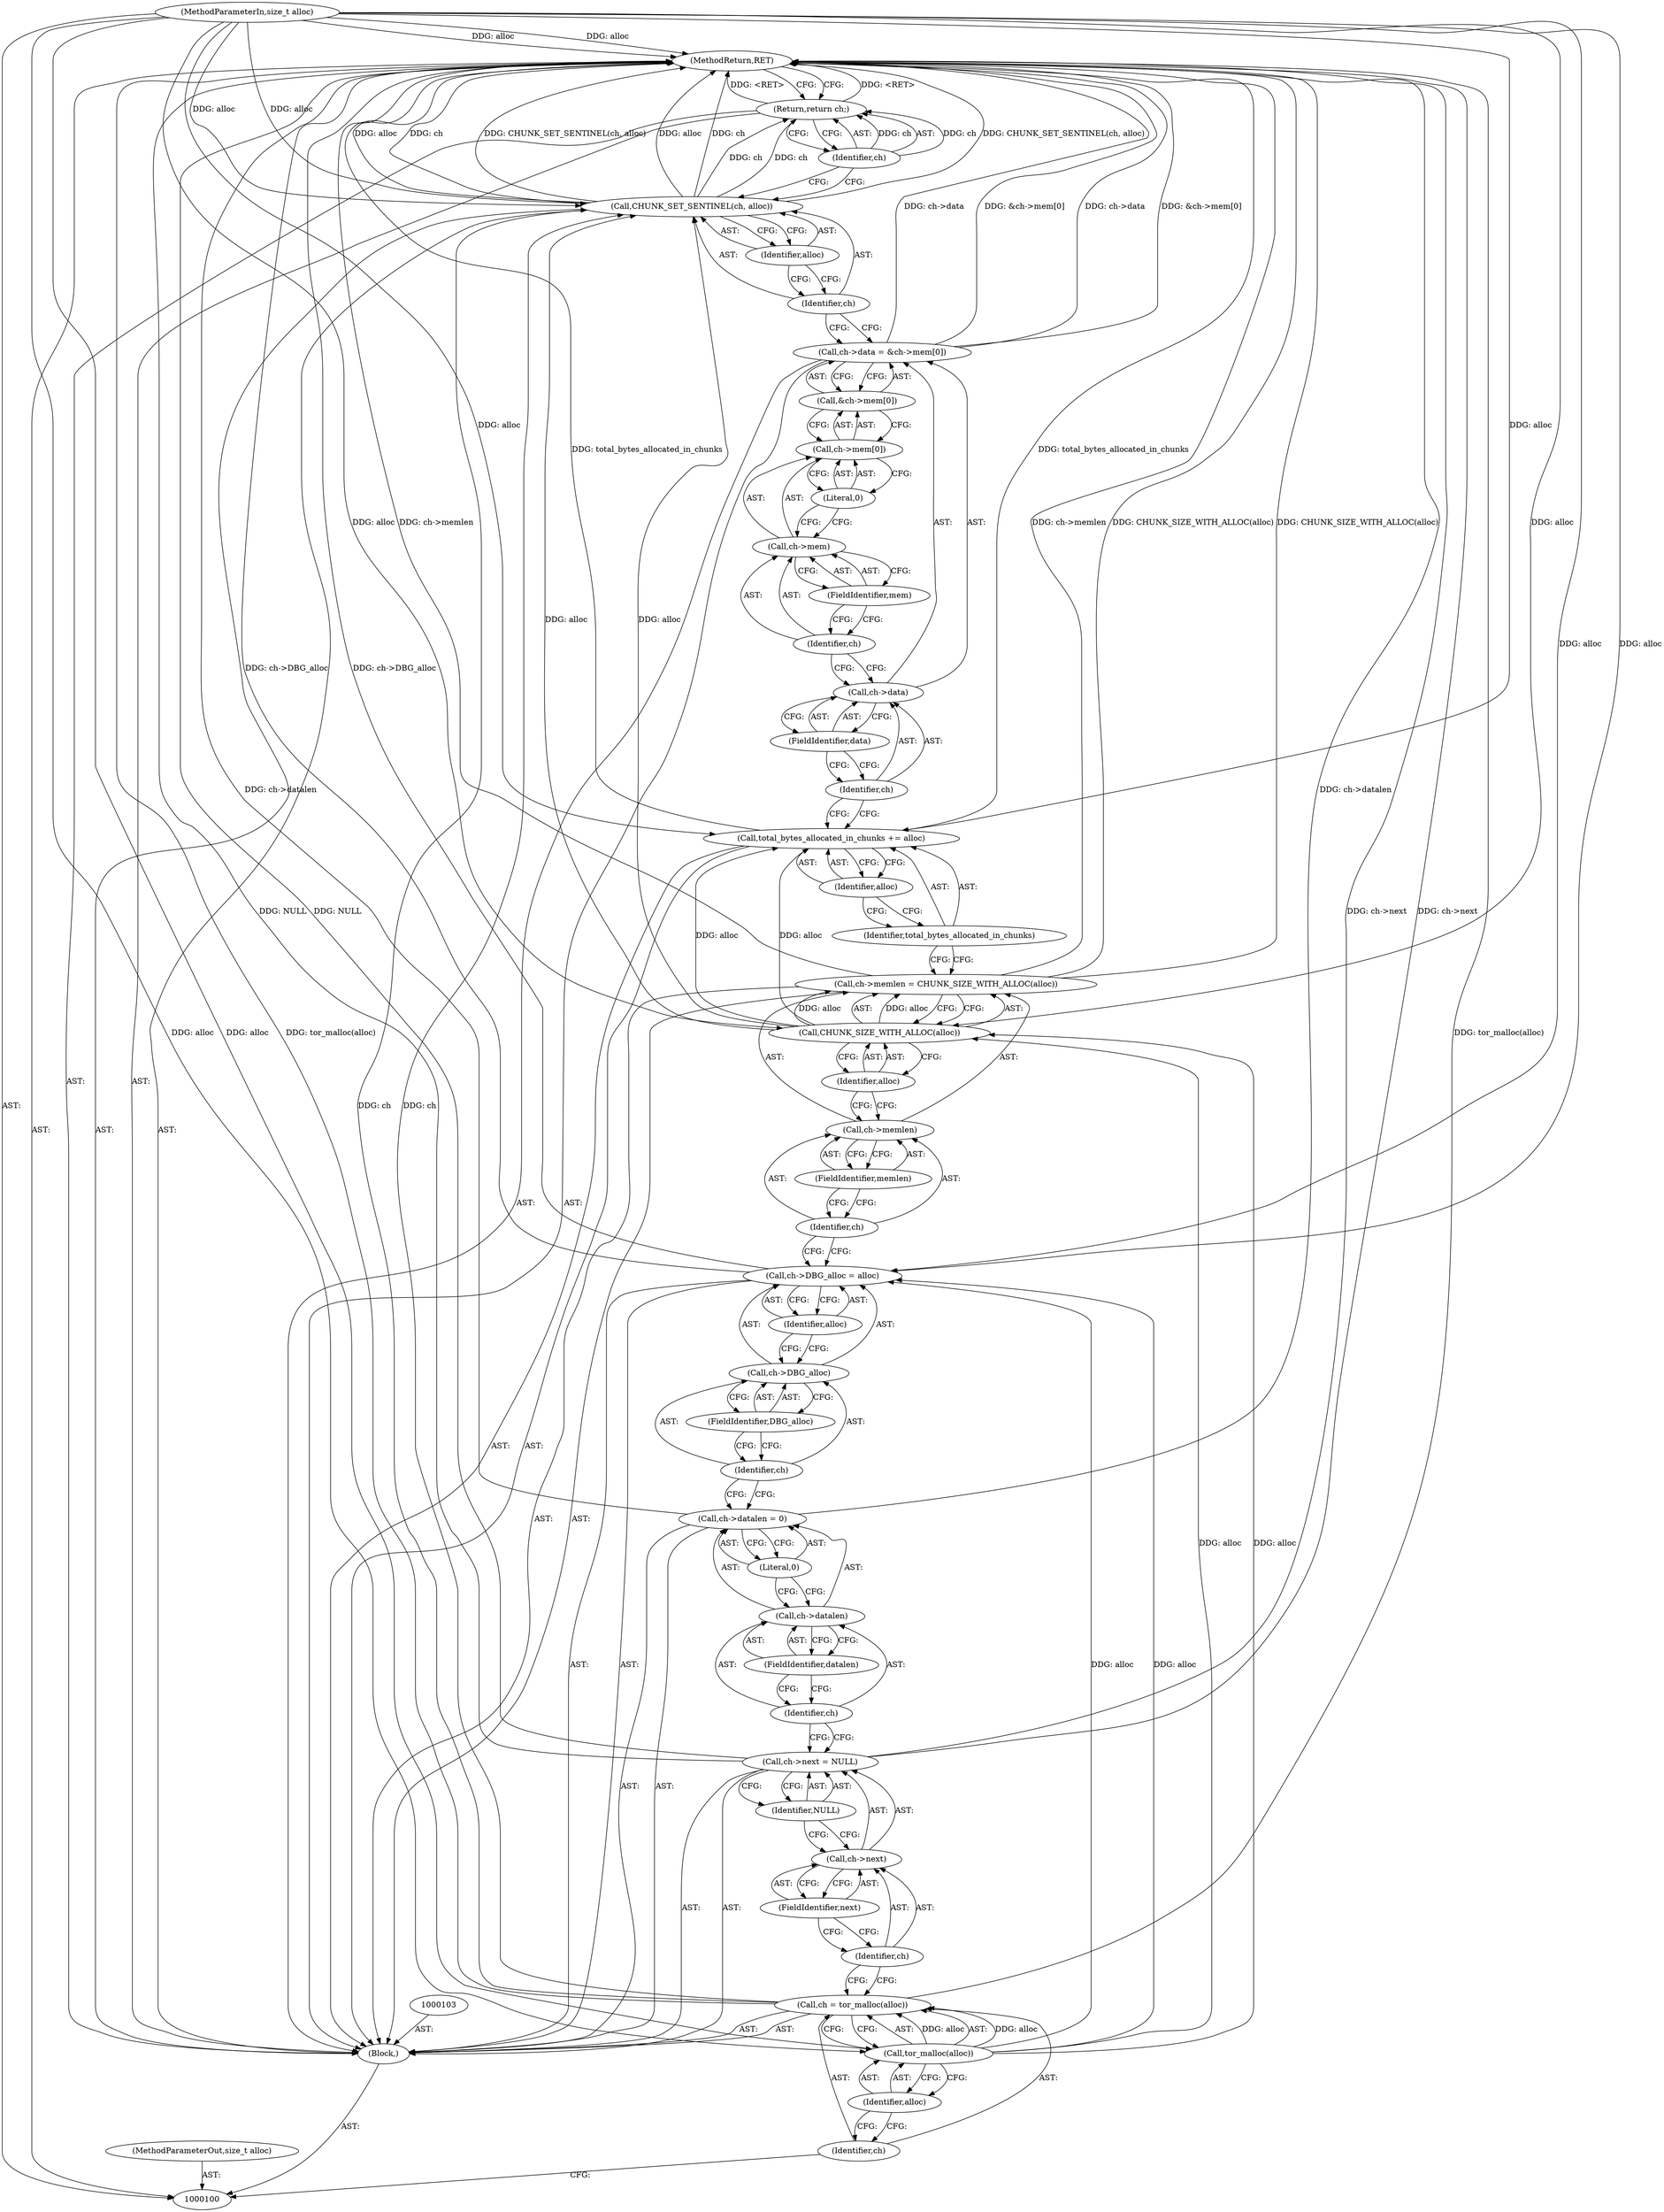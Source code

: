 digraph "0_tor_3cea86eb2fbb65949673eb4ba8ebb695c87a57ce_0" {
"1000147" [label="(MethodReturn,RET)"];
"1000101" [label="(MethodParameterIn,size_t alloc)"];
"1000191" [label="(MethodParameterOut,size_t alloc)"];
"1000127" [label="(Call,CHUNK_SIZE_WITH_ALLOC(alloc))"];
"1000123" [label="(Call,ch->memlen = CHUNK_SIZE_WITH_ALLOC(alloc))"];
"1000124" [label="(Call,ch->memlen)"];
"1000125" [label="(Identifier,ch)"];
"1000128" [label="(Identifier,alloc)"];
"1000126" [label="(FieldIdentifier,memlen)"];
"1000129" [label="(Call,total_bytes_allocated_in_chunks += alloc)"];
"1000130" [label="(Identifier,total_bytes_allocated_in_chunks)"];
"1000131" [label="(Identifier,alloc)"];
"1000136" [label="(Call,&ch->mem[0])"];
"1000137" [label="(Call,ch->mem[0])"];
"1000138" [label="(Call,ch->mem)"];
"1000139" [label="(Identifier,ch)"];
"1000140" [label="(FieldIdentifier,mem)"];
"1000141" [label="(Literal,0)"];
"1000132" [label="(Call,ch->data = &ch->mem[0])"];
"1000133" [label="(Call,ch->data)"];
"1000134" [label="(Identifier,ch)"];
"1000135" [label="(FieldIdentifier,data)"];
"1000142" [label="(Call,CHUNK_SET_SENTINEL(ch, alloc))"];
"1000143" [label="(Identifier,ch)"];
"1000144" [label="(Identifier,alloc)"];
"1000146" [label="(Identifier,ch)"];
"1000145" [label="(Return,return ch;)"];
"1000102" [label="(Block,)"];
"1000107" [label="(Identifier,alloc)"];
"1000104" [label="(Call,ch = tor_malloc(alloc))"];
"1000105" [label="(Identifier,ch)"];
"1000106" [label="(Call,tor_malloc(alloc))"];
"1000112" [label="(Identifier,NULL)"];
"1000108" [label="(Call,ch->next = NULL)"];
"1000109" [label="(Call,ch->next)"];
"1000110" [label="(Identifier,ch)"];
"1000111" [label="(FieldIdentifier,next)"];
"1000117" [label="(Literal,0)"];
"1000113" [label="(Call,ch->datalen = 0)"];
"1000114" [label="(Call,ch->datalen)"];
"1000115" [label="(Identifier,ch)"];
"1000116" [label="(FieldIdentifier,datalen)"];
"1000122" [label="(Identifier,alloc)"];
"1000118" [label="(Call,ch->DBG_alloc = alloc)"];
"1000119" [label="(Call,ch->DBG_alloc)"];
"1000120" [label="(Identifier,ch)"];
"1000121" [label="(FieldIdentifier,DBG_alloc)"];
"1000147" -> "1000100"  [label="AST: "];
"1000147" -> "1000145"  [label="CFG: "];
"1000145" -> "1000147"  [label="DDG: <RET>"];
"1000129" -> "1000147"  [label="DDG: total_bytes_allocated_in_chunks"];
"1000142" -> "1000147"  [label="DDG: CHUNK_SET_SENTINEL(ch, alloc)"];
"1000142" -> "1000147"  [label="DDG: alloc"];
"1000142" -> "1000147"  [label="DDG: ch"];
"1000113" -> "1000147"  [label="DDG: ch->datalen"];
"1000123" -> "1000147"  [label="DDG: CHUNK_SIZE_WITH_ALLOC(alloc)"];
"1000123" -> "1000147"  [label="DDG: ch->memlen"];
"1000118" -> "1000147"  [label="DDG: ch->DBG_alloc"];
"1000132" -> "1000147"  [label="DDG: ch->data"];
"1000132" -> "1000147"  [label="DDG: &ch->mem[0]"];
"1000108" -> "1000147"  [label="DDG: NULL"];
"1000108" -> "1000147"  [label="DDG: ch->next"];
"1000101" -> "1000147"  [label="DDG: alloc"];
"1000104" -> "1000147"  [label="DDG: tor_malloc(alloc)"];
"1000101" -> "1000100"  [label="AST: "];
"1000101" -> "1000147"  [label="DDG: alloc"];
"1000101" -> "1000106"  [label="DDG: alloc"];
"1000101" -> "1000118"  [label="DDG: alloc"];
"1000101" -> "1000127"  [label="DDG: alloc"];
"1000101" -> "1000129"  [label="DDG: alloc"];
"1000101" -> "1000142"  [label="DDG: alloc"];
"1000191" -> "1000100"  [label="AST: "];
"1000127" -> "1000123"  [label="AST: "];
"1000127" -> "1000128"  [label="CFG: "];
"1000128" -> "1000127"  [label="AST: "];
"1000123" -> "1000127"  [label="CFG: "];
"1000127" -> "1000123"  [label="DDG: alloc"];
"1000101" -> "1000127"  [label="DDG: alloc"];
"1000106" -> "1000127"  [label="DDG: alloc"];
"1000127" -> "1000129"  [label="DDG: alloc"];
"1000127" -> "1000142"  [label="DDG: alloc"];
"1000123" -> "1000102"  [label="AST: "];
"1000123" -> "1000127"  [label="CFG: "];
"1000124" -> "1000123"  [label="AST: "];
"1000127" -> "1000123"  [label="AST: "];
"1000130" -> "1000123"  [label="CFG: "];
"1000123" -> "1000147"  [label="DDG: CHUNK_SIZE_WITH_ALLOC(alloc)"];
"1000123" -> "1000147"  [label="DDG: ch->memlen"];
"1000127" -> "1000123"  [label="DDG: alloc"];
"1000124" -> "1000123"  [label="AST: "];
"1000124" -> "1000126"  [label="CFG: "];
"1000125" -> "1000124"  [label="AST: "];
"1000126" -> "1000124"  [label="AST: "];
"1000128" -> "1000124"  [label="CFG: "];
"1000125" -> "1000124"  [label="AST: "];
"1000125" -> "1000118"  [label="CFG: "];
"1000126" -> "1000125"  [label="CFG: "];
"1000128" -> "1000127"  [label="AST: "];
"1000128" -> "1000124"  [label="CFG: "];
"1000127" -> "1000128"  [label="CFG: "];
"1000126" -> "1000124"  [label="AST: "];
"1000126" -> "1000125"  [label="CFG: "];
"1000124" -> "1000126"  [label="CFG: "];
"1000129" -> "1000102"  [label="AST: "];
"1000129" -> "1000131"  [label="CFG: "];
"1000130" -> "1000129"  [label="AST: "];
"1000131" -> "1000129"  [label="AST: "];
"1000134" -> "1000129"  [label="CFG: "];
"1000129" -> "1000147"  [label="DDG: total_bytes_allocated_in_chunks"];
"1000127" -> "1000129"  [label="DDG: alloc"];
"1000101" -> "1000129"  [label="DDG: alloc"];
"1000130" -> "1000129"  [label="AST: "];
"1000130" -> "1000123"  [label="CFG: "];
"1000131" -> "1000130"  [label="CFG: "];
"1000131" -> "1000129"  [label="AST: "];
"1000131" -> "1000130"  [label="CFG: "];
"1000129" -> "1000131"  [label="CFG: "];
"1000136" -> "1000132"  [label="AST: "];
"1000136" -> "1000137"  [label="CFG: "];
"1000137" -> "1000136"  [label="AST: "];
"1000132" -> "1000136"  [label="CFG: "];
"1000137" -> "1000136"  [label="AST: "];
"1000137" -> "1000141"  [label="CFG: "];
"1000138" -> "1000137"  [label="AST: "];
"1000141" -> "1000137"  [label="AST: "];
"1000136" -> "1000137"  [label="CFG: "];
"1000138" -> "1000137"  [label="AST: "];
"1000138" -> "1000140"  [label="CFG: "];
"1000139" -> "1000138"  [label="AST: "];
"1000140" -> "1000138"  [label="AST: "];
"1000141" -> "1000138"  [label="CFG: "];
"1000139" -> "1000138"  [label="AST: "];
"1000139" -> "1000133"  [label="CFG: "];
"1000140" -> "1000139"  [label="CFG: "];
"1000140" -> "1000138"  [label="AST: "];
"1000140" -> "1000139"  [label="CFG: "];
"1000138" -> "1000140"  [label="CFG: "];
"1000141" -> "1000137"  [label="AST: "];
"1000141" -> "1000138"  [label="CFG: "];
"1000137" -> "1000141"  [label="CFG: "];
"1000132" -> "1000102"  [label="AST: "];
"1000132" -> "1000136"  [label="CFG: "];
"1000133" -> "1000132"  [label="AST: "];
"1000136" -> "1000132"  [label="AST: "];
"1000143" -> "1000132"  [label="CFG: "];
"1000132" -> "1000147"  [label="DDG: ch->data"];
"1000132" -> "1000147"  [label="DDG: &ch->mem[0]"];
"1000133" -> "1000132"  [label="AST: "];
"1000133" -> "1000135"  [label="CFG: "];
"1000134" -> "1000133"  [label="AST: "];
"1000135" -> "1000133"  [label="AST: "];
"1000139" -> "1000133"  [label="CFG: "];
"1000134" -> "1000133"  [label="AST: "];
"1000134" -> "1000129"  [label="CFG: "];
"1000135" -> "1000134"  [label="CFG: "];
"1000135" -> "1000133"  [label="AST: "];
"1000135" -> "1000134"  [label="CFG: "];
"1000133" -> "1000135"  [label="CFG: "];
"1000142" -> "1000102"  [label="AST: "];
"1000142" -> "1000144"  [label="CFG: "];
"1000143" -> "1000142"  [label="AST: "];
"1000144" -> "1000142"  [label="AST: "];
"1000146" -> "1000142"  [label="CFG: "];
"1000142" -> "1000147"  [label="DDG: CHUNK_SET_SENTINEL(ch, alloc)"];
"1000142" -> "1000147"  [label="DDG: alloc"];
"1000142" -> "1000147"  [label="DDG: ch"];
"1000104" -> "1000142"  [label="DDG: ch"];
"1000101" -> "1000142"  [label="DDG: alloc"];
"1000127" -> "1000142"  [label="DDG: alloc"];
"1000142" -> "1000145"  [label="DDG: ch"];
"1000143" -> "1000142"  [label="AST: "];
"1000143" -> "1000132"  [label="CFG: "];
"1000144" -> "1000143"  [label="CFG: "];
"1000144" -> "1000142"  [label="AST: "];
"1000144" -> "1000143"  [label="CFG: "];
"1000142" -> "1000144"  [label="CFG: "];
"1000146" -> "1000145"  [label="AST: "];
"1000146" -> "1000142"  [label="CFG: "];
"1000145" -> "1000146"  [label="CFG: "];
"1000146" -> "1000145"  [label="DDG: ch"];
"1000145" -> "1000102"  [label="AST: "];
"1000145" -> "1000146"  [label="CFG: "];
"1000146" -> "1000145"  [label="AST: "];
"1000147" -> "1000145"  [label="CFG: "];
"1000145" -> "1000147"  [label="DDG: <RET>"];
"1000146" -> "1000145"  [label="DDG: ch"];
"1000142" -> "1000145"  [label="DDG: ch"];
"1000102" -> "1000100"  [label="AST: "];
"1000103" -> "1000102"  [label="AST: "];
"1000104" -> "1000102"  [label="AST: "];
"1000108" -> "1000102"  [label="AST: "];
"1000113" -> "1000102"  [label="AST: "];
"1000118" -> "1000102"  [label="AST: "];
"1000123" -> "1000102"  [label="AST: "];
"1000129" -> "1000102"  [label="AST: "];
"1000132" -> "1000102"  [label="AST: "];
"1000142" -> "1000102"  [label="AST: "];
"1000145" -> "1000102"  [label="AST: "];
"1000107" -> "1000106"  [label="AST: "];
"1000107" -> "1000105"  [label="CFG: "];
"1000106" -> "1000107"  [label="CFG: "];
"1000104" -> "1000102"  [label="AST: "];
"1000104" -> "1000106"  [label="CFG: "];
"1000105" -> "1000104"  [label="AST: "];
"1000106" -> "1000104"  [label="AST: "];
"1000110" -> "1000104"  [label="CFG: "];
"1000104" -> "1000147"  [label="DDG: tor_malloc(alloc)"];
"1000106" -> "1000104"  [label="DDG: alloc"];
"1000104" -> "1000142"  [label="DDG: ch"];
"1000105" -> "1000104"  [label="AST: "];
"1000105" -> "1000100"  [label="CFG: "];
"1000107" -> "1000105"  [label="CFG: "];
"1000106" -> "1000104"  [label="AST: "];
"1000106" -> "1000107"  [label="CFG: "];
"1000107" -> "1000106"  [label="AST: "];
"1000104" -> "1000106"  [label="CFG: "];
"1000106" -> "1000104"  [label="DDG: alloc"];
"1000101" -> "1000106"  [label="DDG: alloc"];
"1000106" -> "1000118"  [label="DDG: alloc"];
"1000106" -> "1000127"  [label="DDG: alloc"];
"1000112" -> "1000108"  [label="AST: "];
"1000112" -> "1000109"  [label="CFG: "];
"1000108" -> "1000112"  [label="CFG: "];
"1000108" -> "1000102"  [label="AST: "];
"1000108" -> "1000112"  [label="CFG: "];
"1000109" -> "1000108"  [label="AST: "];
"1000112" -> "1000108"  [label="AST: "];
"1000115" -> "1000108"  [label="CFG: "];
"1000108" -> "1000147"  [label="DDG: NULL"];
"1000108" -> "1000147"  [label="DDG: ch->next"];
"1000109" -> "1000108"  [label="AST: "];
"1000109" -> "1000111"  [label="CFG: "];
"1000110" -> "1000109"  [label="AST: "];
"1000111" -> "1000109"  [label="AST: "];
"1000112" -> "1000109"  [label="CFG: "];
"1000110" -> "1000109"  [label="AST: "];
"1000110" -> "1000104"  [label="CFG: "];
"1000111" -> "1000110"  [label="CFG: "];
"1000111" -> "1000109"  [label="AST: "];
"1000111" -> "1000110"  [label="CFG: "];
"1000109" -> "1000111"  [label="CFG: "];
"1000117" -> "1000113"  [label="AST: "];
"1000117" -> "1000114"  [label="CFG: "];
"1000113" -> "1000117"  [label="CFG: "];
"1000113" -> "1000102"  [label="AST: "];
"1000113" -> "1000117"  [label="CFG: "];
"1000114" -> "1000113"  [label="AST: "];
"1000117" -> "1000113"  [label="AST: "];
"1000120" -> "1000113"  [label="CFG: "];
"1000113" -> "1000147"  [label="DDG: ch->datalen"];
"1000114" -> "1000113"  [label="AST: "];
"1000114" -> "1000116"  [label="CFG: "];
"1000115" -> "1000114"  [label="AST: "];
"1000116" -> "1000114"  [label="AST: "];
"1000117" -> "1000114"  [label="CFG: "];
"1000115" -> "1000114"  [label="AST: "];
"1000115" -> "1000108"  [label="CFG: "];
"1000116" -> "1000115"  [label="CFG: "];
"1000116" -> "1000114"  [label="AST: "];
"1000116" -> "1000115"  [label="CFG: "];
"1000114" -> "1000116"  [label="CFG: "];
"1000122" -> "1000118"  [label="AST: "];
"1000122" -> "1000119"  [label="CFG: "];
"1000118" -> "1000122"  [label="CFG: "];
"1000118" -> "1000102"  [label="AST: "];
"1000118" -> "1000122"  [label="CFG: "];
"1000119" -> "1000118"  [label="AST: "];
"1000122" -> "1000118"  [label="AST: "];
"1000125" -> "1000118"  [label="CFG: "];
"1000118" -> "1000147"  [label="DDG: ch->DBG_alloc"];
"1000106" -> "1000118"  [label="DDG: alloc"];
"1000101" -> "1000118"  [label="DDG: alloc"];
"1000119" -> "1000118"  [label="AST: "];
"1000119" -> "1000121"  [label="CFG: "];
"1000120" -> "1000119"  [label="AST: "];
"1000121" -> "1000119"  [label="AST: "];
"1000122" -> "1000119"  [label="CFG: "];
"1000120" -> "1000119"  [label="AST: "];
"1000120" -> "1000113"  [label="CFG: "];
"1000121" -> "1000120"  [label="CFG: "];
"1000121" -> "1000119"  [label="AST: "];
"1000121" -> "1000120"  [label="CFG: "];
"1000119" -> "1000121"  [label="CFG: "];
}
